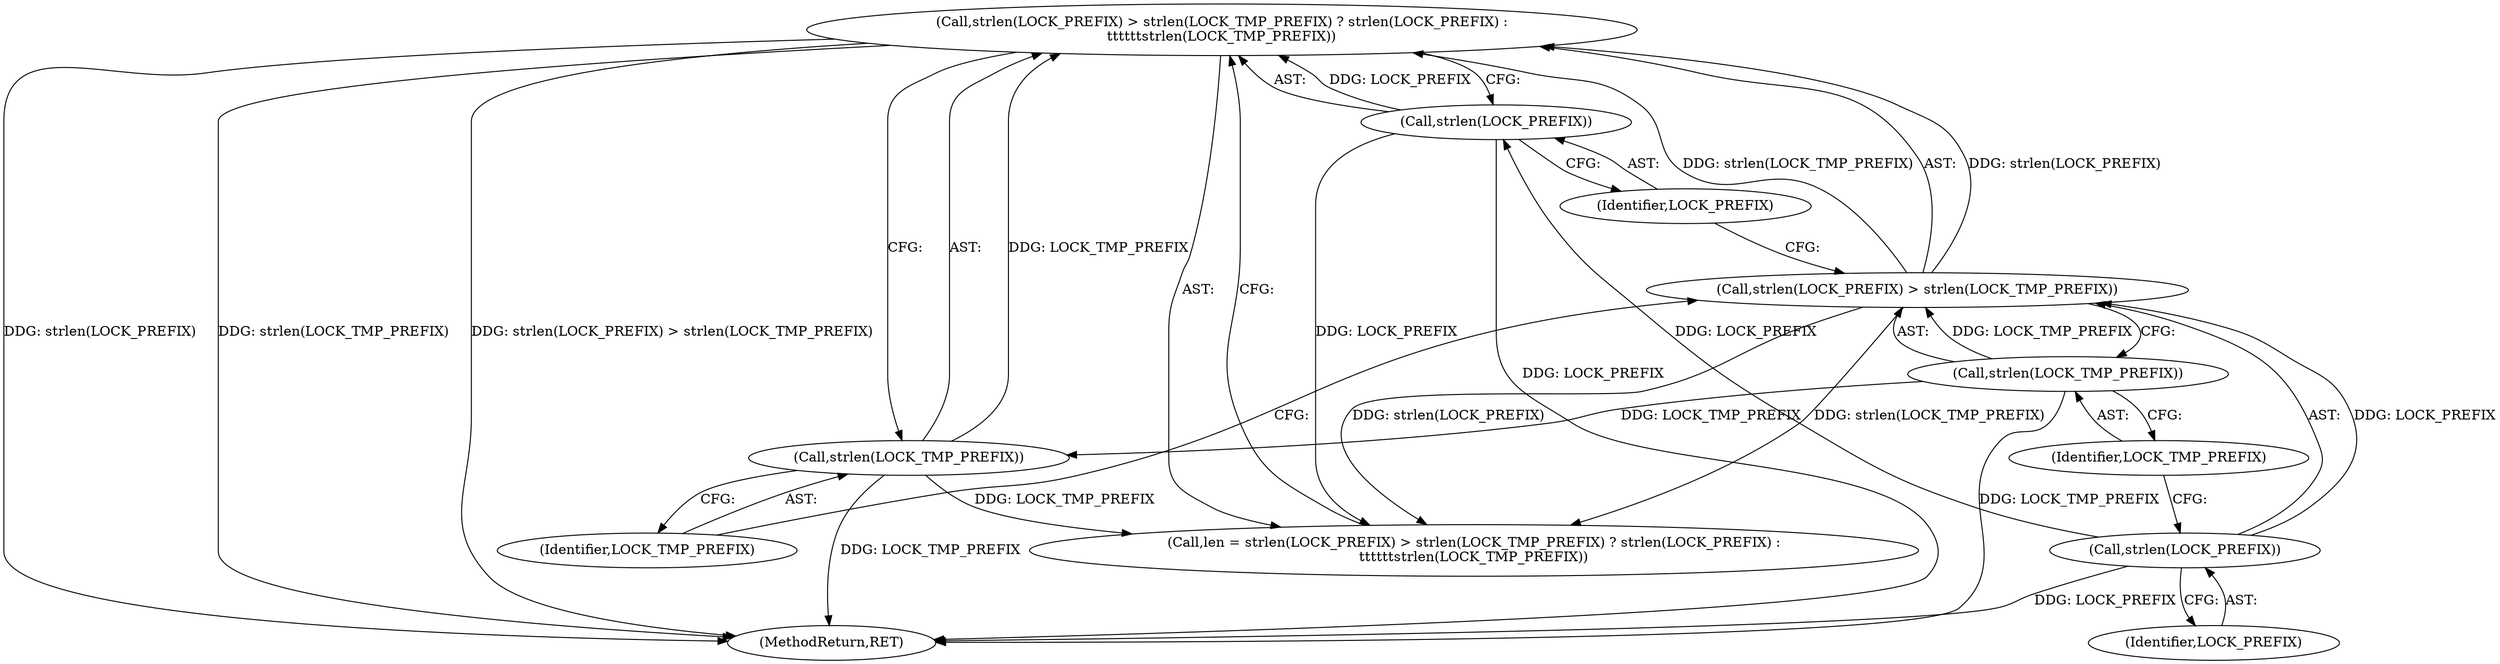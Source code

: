 digraph "0_xserver_b67581cf825940fdf52bf2e0af4330e695d724a4@API" {
"1000138" [label="(Call,strlen(LOCK_PREFIX) > strlen(LOCK_TMP_PREFIX) ? strlen(LOCK_PREFIX) :\n\t\t\t\t\t\tstrlen(LOCK_TMP_PREFIX))"];
"1000144" [label="(Call,strlen(LOCK_PREFIX))"];
"1000140" [label="(Call,strlen(LOCK_PREFIX))"];
"1000139" [label="(Call,strlen(LOCK_PREFIX) > strlen(LOCK_TMP_PREFIX))"];
"1000142" [label="(Call,strlen(LOCK_TMP_PREFIX))"];
"1000146" [label="(Call,strlen(LOCK_TMP_PREFIX))"];
"1000146" [label="(Call,strlen(LOCK_TMP_PREFIX))"];
"1000145" [label="(Identifier,LOCK_PREFIX)"];
"1000138" [label="(Call,strlen(LOCK_PREFIX) > strlen(LOCK_TMP_PREFIX) ? strlen(LOCK_PREFIX) :\n\t\t\t\t\t\tstrlen(LOCK_TMP_PREFIX))"];
"1000140" [label="(Call,strlen(LOCK_PREFIX))"];
"1000141" [label="(Identifier,LOCK_PREFIX)"];
"1000142" [label="(Call,strlen(LOCK_TMP_PREFIX))"];
"1000144" [label="(Call,strlen(LOCK_PREFIX))"];
"1000136" [label="(Call,len = strlen(LOCK_PREFIX) > strlen(LOCK_TMP_PREFIX) ? strlen(LOCK_PREFIX) :\n\t\t\t\t\t\tstrlen(LOCK_TMP_PREFIX))"];
"1000143" [label="(Identifier,LOCK_TMP_PREFIX)"];
"1000147" [label="(Identifier,LOCK_TMP_PREFIX)"];
"1000139" [label="(Call,strlen(LOCK_PREFIX) > strlen(LOCK_TMP_PREFIX))"];
"1000392" [label="(MethodReturn,RET)"];
"1000138" -> "1000136"  [label="AST: "];
"1000138" -> "1000144"  [label="CFG: "];
"1000138" -> "1000146"  [label="CFG: "];
"1000139" -> "1000138"  [label="AST: "];
"1000144" -> "1000138"  [label="AST: "];
"1000146" -> "1000138"  [label="AST: "];
"1000136" -> "1000138"  [label="CFG: "];
"1000138" -> "1000392"  [label="DDG: strlen(LOCK_PREFIX) > strlen(LOCK_TMP_PREFIX)"];
"1000138" -> "1000392"  [label="DDG: strlen(LOCK_PREFIX)"];
"1000138" -> "1000392"  [label="DDG: strlen(LOCK_TMP_PREFIX)"];
"1000144" -> "1000138"  [label="DDG: LOCK_PREFIX"];
"1000139" -> "1000138"  [label="DDG: strlen(LOCK_PREFIX)"];
"1000139" -> "1000138"  [label="DDG: strlen(LOCK_TMP_PREFIX)"];
"1000146" -> "1000138"  [label="DDG: LOCK_TMP_PREFIX"];
"1000144" -> "1000145"  [label="CFG: "];
"1000145" -> "1000144"  [label="AST: "];
"1000144" -> "1000392"  [label="DDG: LOCK_PREFIX"];
"1000144" -> "1000136"  [label="DDG: LOCK_PREFIX"];
"1000140" -> "1000144"  [label="DDG: LOCK_PREFIX"];
"1000140" -> "1000139"  [label="AST: "];
"1000140" -> "1000141"  [label="CFG: "];
"1000141" -> "1000140"  [label="AST: "];
"1000143" -> "1000140"  [label="CFG: "];
"1000140" -> "1000392"  [label="DDG: LOCK_PREFIX"];
"1000140" -> "1000139"  [label="DDG: LOCK_PREFIX"];
"1000139" -> "1000142"  [label="CFG: "];
"1000142" -> "1000139"  [label="AST: "];
"1000145" -> "1000139"  [label="CFG: "];
"1000147" -> "1000139"  [label="CFG: "];
"1000139" -> "1000136"  [label="DDG: strlen(LOCK_PREFIX)"];
"1000139" -> "1000136"  [label="DDG: strlen(LOCK_TMP_PREFIX)"];
"1000142" -> "1000139"  [label="DDG: LOCK_TMP_PREFIX"];
"1000142" -> "1000143"  [label="CFG: "];
"1000143" -> "1000142"  [label="AST: "];
"1000142" -> "1000392"  [label="DDG: LOCK_TMP_PREFIX"];
"1000142" -> "1000146"  [label="DDG: LOCK_TMP_PREFIX"];
"1000146" -> "1000147"  [label="CFG: "];
"1000147" -> "1000146"  [label="AST: "];
"1000146" -> "1000392"  [label="DDG: LOCK_TMP_PREFIX"];
"1000146" -> "1000136"  [label="DDG: LOCK_TMP_PREFIX"];
}
